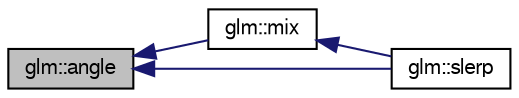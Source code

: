 digraph G
{
  bgcolor="transparent";
  edge [fontname="FreeSans",fontsize=10,labelfontname="FreeSans",labelfontsize=10];
  node [fontname="FreeSans",fontsize=10,shape=record];
  rankdir=LR;
  Node1 [label="glm::angle",height=0.2,width=0.4,color="black", fillcolor="grey75", style="filled" fontcolor="black"];
  Node1 -> Node2 [dir=back,color="midnightblue",fontsize=10,style="solid"];
  Node2 [label="glm::mix",height=0.2,width=0.4,color="black",URL="$group__gtc__quaternion.html#gd53916e67eedc8bb259548504b713350"];
  Node2 -> Node3 [dir=back,color="midnightblue",fontsize=10,style="solid"];
  Node3 [label="glm::slerp",height=0.2,width=0.4,color="black",URL="$group__gtc__quaternion.html#ga75cee4315cd8e7f15eaac3ea944106a",tooltip="Returns the slurp interpolation between two quaternions."];
  Node1 -> Node3 [dir=back,color="midnightblue",fontsize=10,style="solid"];
}
